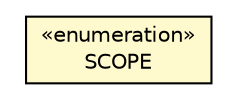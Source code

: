 #!/usr/local/bin/dot
#
# Class diagram 
# Generated by UMLGraph version R5_6-24-gf6e263 (http://www.umlgraph.org/)
#

digraph G {
	edge [fontname="Helvetica",fontsize=10,labelfontname="Helvetica",labelfontsize=10];
	node [fontname="Helvetica",fontsize=10,shape=plaintext];
	nodesep=0.25;
	ranksep=0.5;
	// com.orientechnologies.orient.core.hook.ORecordHook.SCOPE
	c5328899 [label=<<table title="com.orientechnologies.orient.core.hook.ORecordHook.SCOPE" border="0" cellborder="1" cellspacing="0" cellpadding="2" port="p" bgcolor="lemonChiffon" href="./ORecordHook.SCOPE.html">
		<tr><td><table border="0" cellspacing="0" cellpadding="1">
<tr><td align="center" balign="center"> &#171;enumeration&#187; </td></tr>
<tr><td align="center" balign="center"> SCOPE </td></tr>
		</table></td></tr>
		</table>>, URL="./ORecordHook.SCOPE.html", fontname="Helvetica", fontcolor="black", fontsize=10.0];
}

